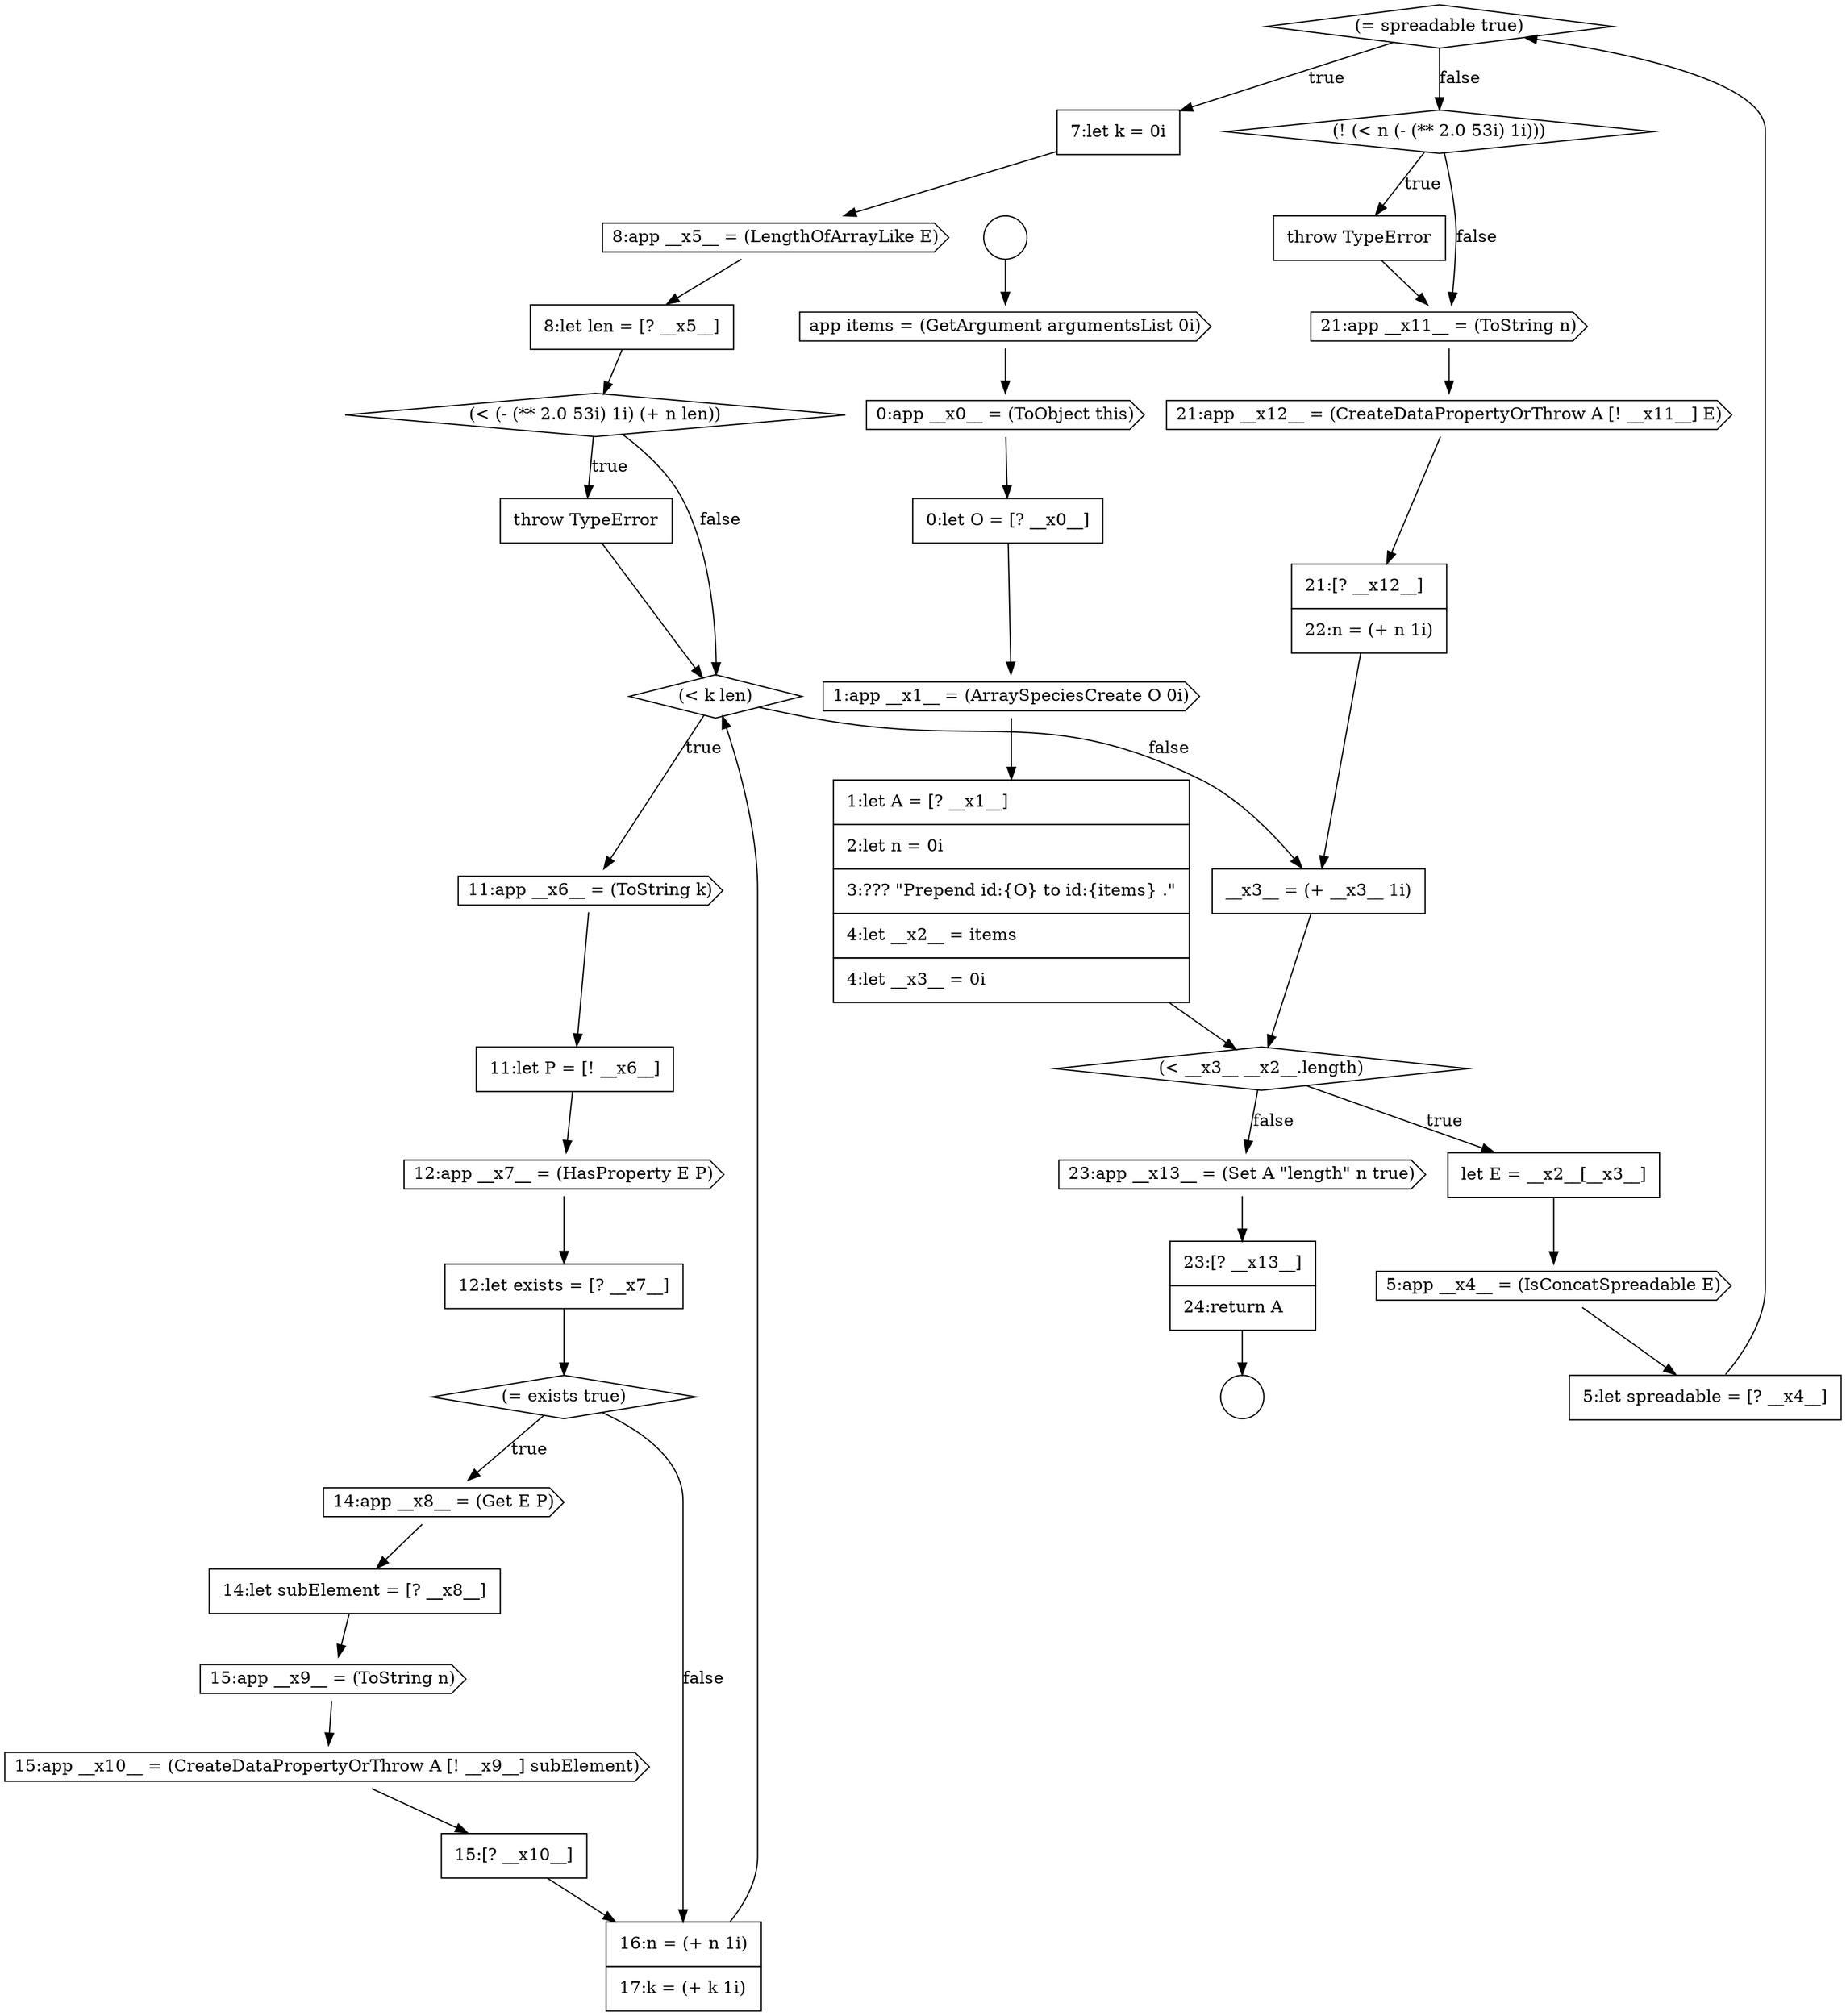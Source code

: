 digraph {
  node15767 [shape=diamond, label=<<font color="black">(= spreadable true)</font>> color="black" fillcolor="white" style=filled]
  node15776 [shape=cds, label=<<font color="black">12:app __x7__ = (HasProperty E P)</font>> color="black" fillcolor="white" style=filled]
  node15763 [shape=diamond, label=<<font color="black">(&lt; __x3__ __x2__.length)</font>> color="black" fillcolor="white" style=filled]
  node15760 [shape=none, margin=0, label=<<font color="black">
    <table border="0" cellborder="1" cellspacing="0" cellpadding="10">
      <tr><td align="left">0:let O = [? __x0__]</td></tr>
    </table>
  </font>> color="black" fillcolor="white" style=filled]
  node15788 [shape=cds, label=<<font color="black">21:app __x12__ = (CreateDataPropertyOrThrow A [! __x11__] E)</font>> color="black" fillcolor="white" style=filled]
  node15783 [shape=none, margin=0, label=<<font color="black">
    <table border="0" cellborder="1" cellspacing="0" cellpadding="10">
      <tr><td align="left">15:[? __x10__]</td></tr>
    </table>
  </font>> color="black" fillcolor="white" style=filled]
  node15782 [shape=cds, label=<<font color="black">15:app __x10__ = (CreateDataPropertyOrThrow A [! __x9__] subElement)</font>> color="black" fillcolor="white" style=filled]
  node15757 [shape=circle label=" " color="black" fillcolor="white" style=filled]
  node15785 [shape=diamond, label=<<font color="black">(! (&lt; n (- (** 2.0 53i) 1i)))</font>> color="black" fillcolor="white" style=filled]
  node15790 [shape=none, margin=0, label=<<font color="black">
    <table border="0" cellborder="1" cellspacing="0" cellpadding="10">
      <tr><td align="left">__x3__ = (+ __x3__ 1i)</td></tr>
    </table>
  </font>> color="black" fillcolor="white" style=filled]
  node15768 [shape=none, margin=0, label=<<font color="black">
    <table border="0" cellborder="1" cellspacing="0" cellpadding="10">
      <tr><td align="left">7:let k = 0i</td></tr>
    </table>
  </font>> color="black" fillcolor="white" style=filled]
  node15786 [shape=none, margin=0, label=<<font color="black">
    <table border="0" cellborder="1" cellspacing="0" cellpadding="10">
      <tr><td align="left">throw TypeError</td></tr>
    </table>
  </font>> color="black" fillcolor="white" style=filled]
  node15770 [shape=none, margin=0, label=<<font color="black">
    <table border="0" cellborder="1" cellspacing="0" cellpadding="10">
      <tr><td align="left">8:let len = [? __x5__]</td></tr>
    </table>
  </font>> color="black" fillcolor="white" style=filled]
  node15780 [shape=none, margin=0, label=<<font color="black">
    <table border="0" cellborder="1" cellspacing="0" cellpadding="10">
      <tr><td align="left">14:let subElement = [? __x8__]</td></tr>
    </table>
  </font>> color="black" fillcolor="white" style=filled]
  node15762 [shape=none, margin=0, label=<<font color="black">
    <table border="0" cellborder="1" cellspacing="0" cellpadding="10">
      <tr><td align="left">1:let A = [? __x1__]</td></tr>
      <tr><td align="left">2:let n = 0i</td></tr>
      <tr><td align="left">3:??? &quot;Prepend id:{O} to id:{items} .&quot;</td></tr>
      <tr><td align="left">4:let __x2__ = items</td></tr>
      <tr><td align="left">4:let __x3__ = 0i</td></tr>
    </table>
  </font>> color="black" fillcolor="white" style=filled]
  node15791 [shape=cds, label=<<font color="black">23:app __x13__ = (Set A &quot;length&quot; n true)</font>> color="black" fillcolor="white" style=filled]
  node15759 [shape=cds, label=<<font color="black">0:app __x0__ = (ToObject this)</font>> color="black" fillcolor="white" style=filled]
  node15787 [shape=cds, label=<<font color="black">21:app __x11__ = (ToString n)</font>> color="black" fillcolor="white" style=filled]
  node15784 [shape=none, margin=0, label=<<font color="black">
    <table border="0" cellborder="1" cellspacing="0" cellpadding="10">
      <tr><td align="left">16:n = (+ n 1i)</td></tr>
      <tr><td align="left">17:k = (+ k 1i)</td></tr>
    </table>
  </font>> color="black" fillcolor="white" style=filled]
  node15774 [shape=cds, label=<<font color="black">11:app __x6__ = (ToString k)</font>> color="black" fillcolor="white" style=filled]
  node15779 [shape=cds, label=<<font color="black">14:app __x8__ = (Get E P)</font>> color="black" fillcolor="white" style=filled]
  node15766 [shape=none, margin=0, label=<<font color="black">
    <table border="0" cellborder="1" cellspacing="0" cellpadding="10">
      <tr><td align="left">5:let spreadable = [? __x4__]</td></tr>
    </table>
  </font>> color="black" fillcolor="white" style=filled]
  node15756 [shape=circle label=" " color="black" fillcolor="white" style=filled]
  node15771 [shape=diamond, label=<<font color="black">(&lt; (- (** 2.0 53i) 1i) (+ n len))</font>> color="black" fillcolor="white" style=filled]
  node15761 [shape=cds, label=<<font color="black">1:app __x1__ = (ArraySpeciesCreate O 0i)</font>> color="black" fillcolor="white" style=filled]
  node15792 [shape=none, margin=0, label=<<font color="black">
    <table border="0" cellborder="1" cellspacing="0" cellpadding="10">
      <tr><td align="left">23:[? __x13__]</td></tr>
      <tr><td align="left">24:return A</td></tr>
    </table>
  </font>> color="black" fillcolor="white" style=filled]
  node15765 [shape=cds, label=<<font color="black">5:app __x4__ = (IsConcatSpreadable E)</font>> color="black" fillcolor="white" style=filled]
  node15789 [shape=none, margin=0, label=<<font color="black">
    <table border="0" cellborder="1" cellspacing="0" cellpadding="10">
      <tr><td align="left">21:[? __x12__]</td></tr>
      <tr><td align="left">22:n = (+ n 1i)</td></tr>
    </table>
  </font>> color="black" fillcolor="white" style=filled]
  node15772 [shape=none, margin=0, label=<<font color="black">
    <table border="0" cellborder="1" cellspacing="0" cellpadding="10">
      <tr><td align="left">throw TypeError</td></tr>
    </table>
  </font>> color="black" fillcolor="white" style=filled]
  node15778 [shape=diamond, label=<<font color="black">(= exists true)</font>> color="black" fillcolor="white" style=filled]
  node15777 [shape=none, margin=0, label=<<font color="black">
    <table border="0" cellborder="1" cellspacing="0" cellpadding="10">
      <tr><td align="left">12:let exists = [? __x7__]</td></tr>
    </table>
  </font>> color="black" fillcolor="white" style=filled]
  node15775 [shape=none, margin=0, label=<<font color="black">
    <table border="0" cellborder="1" cellspacing="0" cellpadding="10">
      <tr><td align="left">11:let P = [! __x6__]</td></tr>
    </table>
  </font>> color="black" fillcolor="white" style=filled]
  node15781 [shape=cds, label=<<font color="black">15:app __x9__ = (ToString n)</font>> color="black" fillcolor="white" style=filled]
  node15773 [shape=diamond, label=<<font color="black">(&lt; k len)</font>> color="black" fillcolor="white" style=filled]
  node15758 [shape=cds, label=<<font color="black">app items = (GetArgument argumentsList 0i)</font>> color="black" fillcolor="white" style=filled]
  node15764 [shape=none, margin=0, label=<<font color="black">
    <table border="0" cellborder="1" cellspacing="0" cellpadding="10">
      <tr><td align="left">let E = __x2__[__x3__]</td></tr>
    </table>
  </font>> color="black" fillcolor="white" style=filled]
  node15769 [shape=cds, label=<<font color="black">8:app __x5__ = (LengthOfArrayLike E)</font>> color="black" fillcolor="white" style=filled]
  node15771 -> node15772 [label=<<font color="black">true</font>> color="black"]
  node15771 -> node15773 [label=<<font color="black">false</font>> color="black"]
  node15788 -> node15789 [ color="black"]
  node15783 -> node15784 [ color="black"]
  node15777 -> node15778 [ color="black"]
  node15769 -> node15770 [ color="black"]
  node15767 -> node15768 [label=<<font color="black">true</font>> color="black"]
  node15767 -> node15785 [label=<<font color="black">false</font>> color="black"]
  node15780 -> node15781 [ color="black"]
  node15762 -> node15763 [ color="black"]
  node15778 -> node15779 [label=<<font color="black">true</font>> color="black"]
  node15778 -> node15784 [label=<<font color="black">false</font>> color="black"]
  node15782 -> node15783 [ color="black"]
  node15766 -> node15767 [ color="black"]
  node15774 -> node15775 [ color="black"]
  node15759 -> node15760 [ color="black"]
  node15791 -> node15792 [ color="black"]
  node15776 -> node15777 [ color="black"]
  node15764 -> node15765 [ color="black"]
  node15761 -> node15762 [ color="black"]
  node15786 -> node15787 [ color="black"]
  node15785 -> node15786 [label=<<font color="black">true</font>> color="black"]
  node15785 -> node15787 [label=<<font color="black">false</font>> color="black"]
  node15773 -> node15774 [label=<<font color="black">true</font>> color="black"]
  node15773 -> node15790 [label=<<font color="black">false</font>> color="black"]
  node15784 -> node15773 [ color="black"]
  node15760 -> node15761 [ color="black"]
  node15772 -> node15773 [ color="black"]
  node15756 -> node15758 [ color="black"]
  node15789 -> node15790 [ color="black"]
  node15763 -> node15764 [label=<<font color="black">true</font>> color="black"]
  node15763 -> node15791 [label=<<font color="black">false</font>> color="black"]
  node15765 -> node15766 [ color="black"]
  node15770 -> node15771 [ color="black"]
  node15781 -> node15782 [ color="black"]
  node15790 -> node15763 [ color="black"]
  node15792 -> node15757 [ color="black"]
  node15768 -> node15769 [ color="black"]
  node15758 -> node15759 [ color="black"]
  node15787 -> node15788 [ color="black"]
  node15779 -> node15780 [ color="black"]
  node15775 -> node15776 [ color="black"]
}
